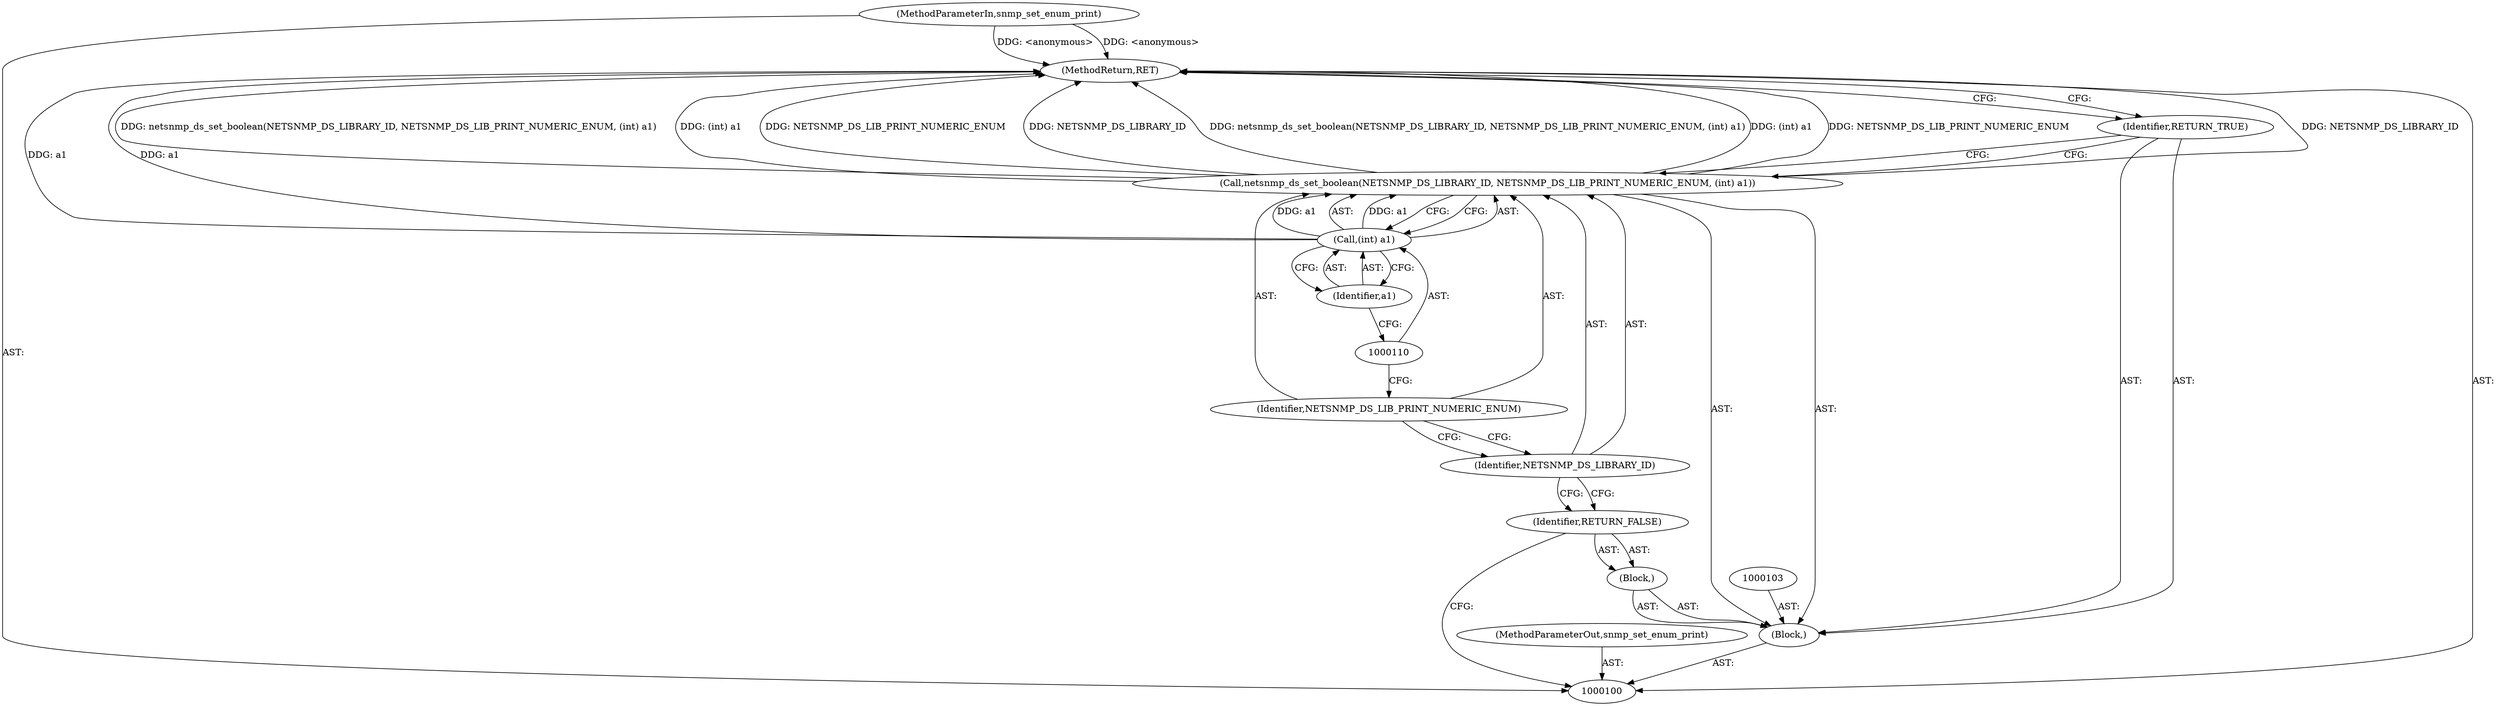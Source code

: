 digraph "1_php_cab1c3b3708eead315e033359d07049b23b147a3" {
"1000113" [label="(MethodReturn,RET)"];
"1000101" [label="(MethodParameterIn,snmp_set_enum_print)"];
"1000131" [label="(MethodParameterOut,snmp_set_enum_print)"];
"1000112" [label="(Identifier,RETURN_TRUE)"];
"1000102" [label="(Block,)"];
"1000104" [label="(Block,)"];
"1000105" [label="(Identifier,RETURN_FALSE)"];
"1000107" [label="(Identifier,NETSNMP_DS_LIBRARY_ID)"];
"1000108" [label="(Identifier,NETSNMP_DS_LIB_PRINT_NUMERIC_ENUM)"];
"1000106" [label="(Call,netsnmp_ds_set_boolean(NETSNMP_DS_LIBRARY_ID, NETSNMP_DS_LIB_PRINT_NUMERIC_ENUM, (int) a1))"];
"1000109" [label="(Call,(int) a1)"];
"1000111" [label="(Identifier,a1)"];
"1000113" -> "1000100"  [label="AST: "];
"1000113" -> "1000112"  [label="CFG: "];
"1000106" -> "1000113"  [label="DDG: NETSNMP_DS_LIB_PRINT_NUMERIC_ENUM"];
"1000106" -> "1000113"  [label="DDG: NETSNMP_DS_LIBRARY_ID"];
"1000106" -> "1000113"  [label="DDG: netsnmp_ds_set_boolean(NETSNMP_DS_LIBRARY_ID, NETSNMP_DS_LIB_PRINT_NUMERIC_ENUM, (int) a1)"];
"1000106" -> "1000113"  [label="DDG: (int) a1"];
"1000101" -> "1000113"  [label="DDG: <anonymous>"];
"1000109" -> "1000113"  [label="DDG: a1"];
"1000101" -> "1000100"  [label="AST: "];
"1000101" -> "1000113"  [label="DDG: <anonymous>"];
"1000131" -> "1000100"  [label="AST: "];
"1000112" -> "1000102"  [label="AST: "];
"1000112" -> "1000106"  [label="CFG: "];
"1000113" -> "1000112"  [label="CFG: "];
"1000102" -> "1000100"  [label="AST: "];
"1000103" -> "1000102"  [label="AST: "];
"1000104" -> "1000102"  [label="AST: "];
"1000106" -> "1000102"  [label="AST: "];
"1000112" -> "1000102"  [label="AST: "];
"1000104" -> "1000102"  [label="AST: "];
"1000105" -> "1000104"  [label="AST: "];
"1000105" -> "1000104"  [label="AST: "];
"1000105" -> "1000100"  [label="CFG: "];
"1000107" -> "1000105"  [label="CFG: "];
"1000107" -> "1000106"  [label="AST: "];
"1000107" -> "1000105"  [label="CFG: "];
"1000108" -> "1000107"  [label="CFG: "];
"1000108" -> "1000106"  [label="AST: "];
"1000108" -> "1000107"  [label="CFG: "];
"1000110" -> "1000108"  [label="CFG: "];
"1000106" -> "1000102"  [label="AST: "];
"1000106" -> "1000109"  [label="CFG: "];
"1000107" -> "1000106"  [label="AST: "];
"1000108" -> "1000106"  [label="AST: "];
"1000109" -> "1000106"  [label="AST: "];
"1000112" -> "1000106"  [label="CFG: "];
"1000106" -> "1000113"  [label="DDG: NETSNMP_DS_LIB_PRINT_NUMERIC_ENUM"];
"1000106" -> "1000113"  [label="DDG: NETSNMP_DS_LIBRARY_ID"];
"1000106" -> "1000113"  [label="DDG: netsnmp_ds_set_boolean(NETSNMP_DS_LIBRARY_ID, NETSNMP_DS_LIB_PRINT_NUMERIC_ENUM, (int) a1)"];
"1000106" -> "1000113"  [label="DDG: (int) a1"];
"1000109" -> "1000106"  [label="DDG: a1"];
"1000109" -> "1000106"  [label="AST: "];
"1000109" -> "1000111"  [label="CFG: "];
"1000110" -> "1000109"  [label="AST: "];
"1000111" -> "1000109"  [label="AST: "];
"1000106" -> "1000109"  [label="CFG: "];
"1000109" -> "1000113"  [label="DDG: a1"];
"1000109" -> "1000106"  [label="DDG: a1"];
"1000111" -> "1000109"  [label="AST: "];
"1000111" -> "1000110"  [label="CFG: "];
"1000109" -> "1000111"  [label="CFG: "];
}
